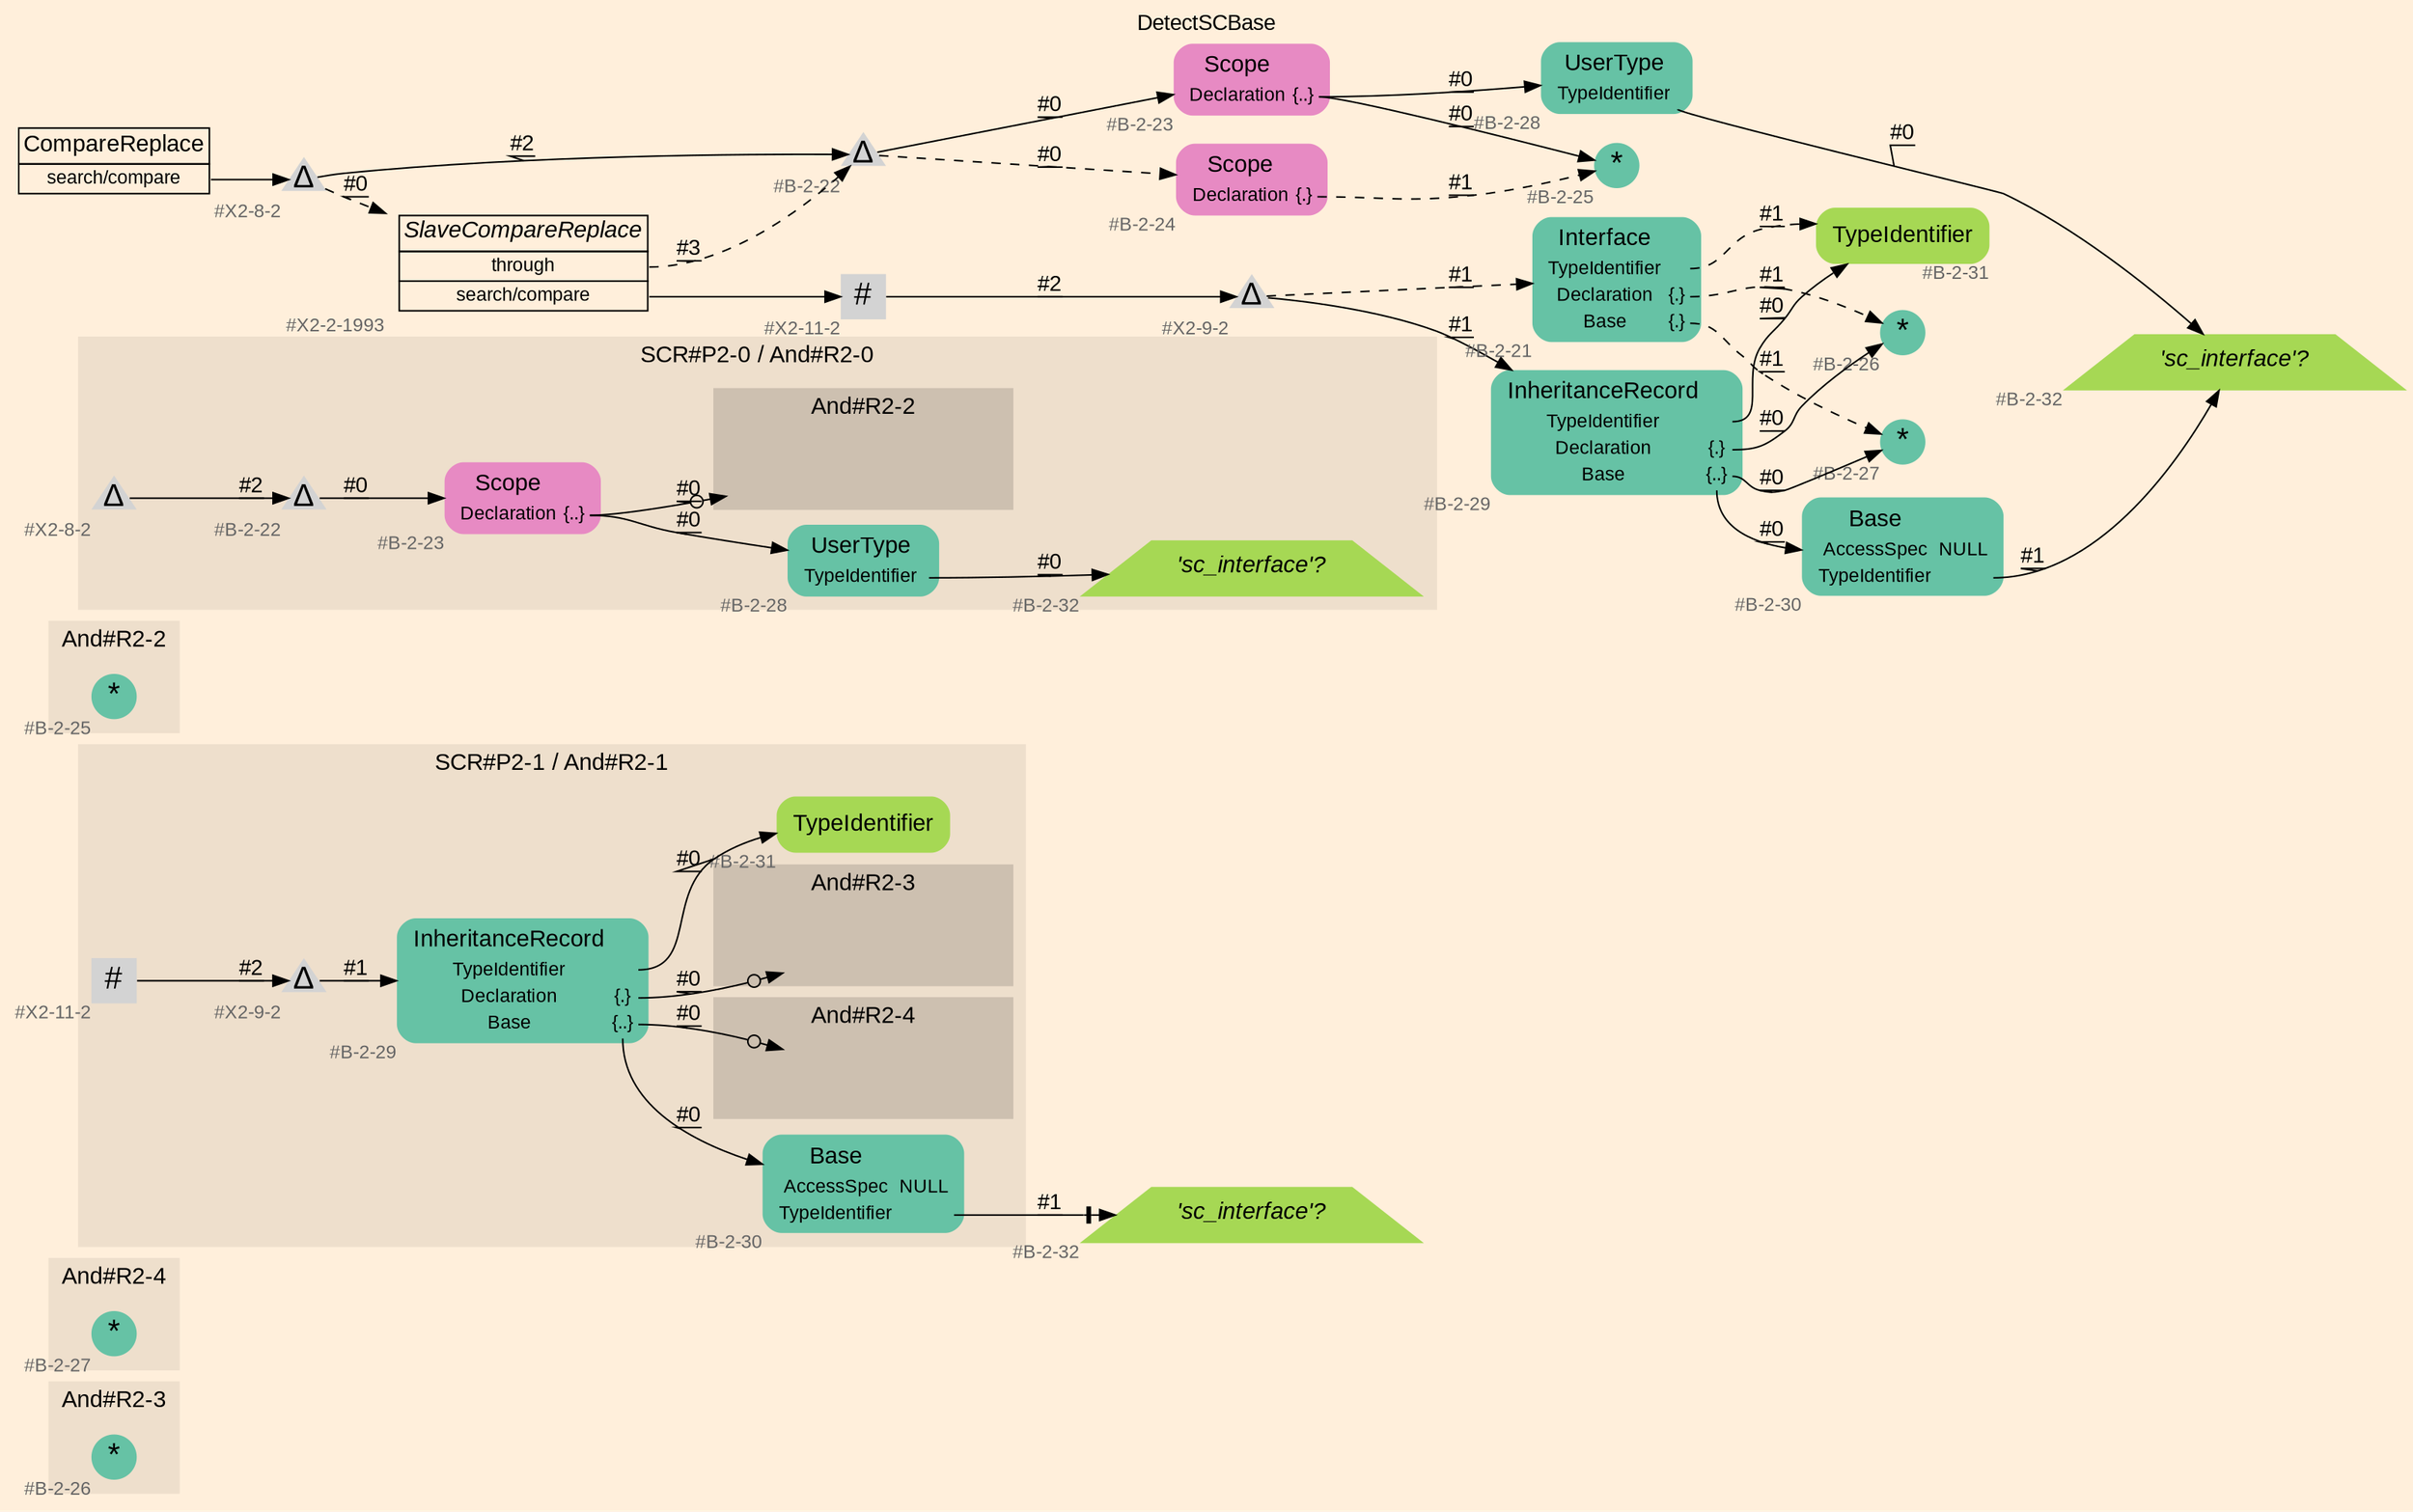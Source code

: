 digraph "DetectSCBase" {
label = "DetectSCBase"
labelloc = t
graph [
    rankdir = "LR"
    ranksep = 0.3
    bgcolor = antiquewhite1
    color = black
    fontcolor = black
    fontname = "Arial"
];
node [
    fontname = "Arial"
];
edge [
    fontname = "Arial"
];

// -------------------- figure And#R2-3 --------------------
// -------- region And#R2-3 ----------
subgraph "clusterAnd#R2-3" {
    label = "And#R2-3"
    style = "filled"
    color = antiquewhite2
    fontsize = "15"
    // -------- block And#R2-3/#B-2-26 ----------
    "And#R2-3/#B-2-26" [
        fillcolor = "/set28/1"
        xlabel = "#B-2-26"
        fontsize = "12"
        fontcolor = grey40
        shape = "circle"
        label = <<FONT COLOR="black" POINT-SIZE="20">*</FONT>>
        style = "filled"
        penwidth = 0.0
        fixedsize = true
        width = 0.4
        height = 0.4
    ];
    
}


// -------------------- figure And#R2-4 --------------------
// -------- region And#R2-4 ----------
subgraph "clusterAnd#R2-4" {
    label = "And#R2-4"
    style = "filled"
    color = antiquewhite2
    fontsize = "15"
    // -------- block And#R2-4/#B-2-27 ----------
    "And#R2-4/#B-2-27" [
        fillcolor = "/set28/1"
        xlabel = "#B-2-27"
        fontsize = "12"
        fontcolor = grey40
        shape = "circle"
        label = <<FONT COLOR="black" POINT-SIZE="20">*</FONT>>
        style = "filled"
        penwidth = 0.0
        fixedsize = true
        width = 0.4
        height = 0.4
    ];
    
}


// -------------------- figure And#R2-1 --------------------
// -------- region And#R2-1 ----------
subgraph "clusterAnd#R2-1" {
    label = "SCR#P2-1 / And#R2-1"
    style = "filled"
    color = antiquewhite2
    fontsize = "15"
    // -------- block And#R2-1/#X2-11-2 ----------
    "And#R2-1/#X2-11-2" [
        xlabel = "#X2-11-2"
        fontsize = "12"
        fontcolor = grey40
        shape = "square"
        label = <<FONT COLOR="black" POINT-SIZE="20">#</FONT>>
        style = "filled"
        penwidth = 0.0
        fixedsize = true
        width = 0.4
        height = 0.4
    ];
    
    // -------- block And#R2-1/#B-2-30 ----------
    "And#R2-1/#B-2-30" [
        fillcolor = "/set28/1"
        xlabel = "#B-2-30"
        fontsize = "12"
        fontcolor = grey40
        shape = "plaintext"
        label = <<TABLE BORDER="0" CELLBORDER="0" CELLSPACING="0">
         <TR><TD><FONT COLOR="black" POINT-SIZE="15">Base</FONT></TD></TR>
         <TR><TD><FONT COLOR="black" POINT-SIZE="12">AccessSpec</FONT></TD><TD PORT="port0"><FONT COLOR="black" POINT-SIZE="12">NULL</FONT></TD></TR>
         <TR><TD><FONT COLOR="black" POINT-SIZE="12">TypeIdentifier</FONT></TD><TD PORT="port1"></TD></TR>
        </TABLE>>
        style = "rounded,filled"
    ];
    
    // -------- block And#R2-1/#X2-9-2 ----------
    "And#R2-1/#X2-9-2" [
        xlabel = "#X2-9-2"
        fontsize = "12"
        fontcolor = grey40
        shape = "triangle"
        label = <<FONT COLOR="black" POINT-SIZE="20">Δ</FONT>>
        style = "filled"
        penwidth = 0.0
        fixedsize = true
        width = 0.4
        height = 0.4
    ];
    
    // -------- block And#R2-1/#B-2-31 ----------
    "And#R2-1/#B-2-31" [
        fillcolor = "/set28/5"
        xlabel = "#B-2-31"
        fontsize = "12"
        fontcolor = grey40
        shape = "plaintext"
        label = <<TABLE BORDER="0" CELLBORDER="0" CELLSPACING="0">
         <TR><TD><FONT COLOR="black" POINT-SIZE="15">TypeIdentifier</FONT></TD></TR>
        </TABLE>>
        style = "rounded,filled"
    ];
    
    // -------- block And#R2-1/#B-2-29 ----------
    "And#R2-1/#B-2-29" [
        fillcolor = "/set28/1"
        xlabel = "#B-2-29"
        fontsize = "12"
        fontcolor = grey40
        shape = "plaintext"
        label = <<TABLE BORDER="0" CELLBORDER="0" CELLSPACING="0">
         <TR><TD><FONT COLOR="black" POINT-SIZE="15">InheritanceRecord</FONT></TD></TR>
         <TR><TD><FONT COLOR="black" POINT-SIZE="12">TypeIdentifier</FONT></TD><TD PORT="port0"></TD></TR>
         <TR><TD><FONT COLOR="black" POINT-SIZE="12">Declaration</FONT></TD><TD PORT="port1"><FONT COLOR="black" POINT-SIZE="12">{.}</FONT></TD></TR>
         <TR><TD><FONT COLOR="black" POINT-SIZE="12">Base</FONT></TD><TD PORT="port2"><FONT COLOR="black" POINT-SIZE="12">{..}</FONT></TD></TR>
        </TABLE>>
        style = "rounded,filled"
    ];
    
    // -------- region And#R2-1/And#R2-3 ----------
    subgraph "clusterAnd#R2-1/And#R2-3" {
        label = "And#R2-3"
        style = "filled"
        color = antiquewhite3
        fontsize = "15"
        // -------- block And#R2-1/And#R2-3/#B-2-26 ----------
        "And#R2-1/And#R2-3/#B-2-26" [
            fillcolor = "/set28/1"
            xlabel = "#B-2-26"
            fontsize = "12"
            fontcolor = grey40
            shape = "none"
            style = "invisible"
        ];
        
    }
    
    // -------- region And#R2-1/And#R2-4 ----------
    subgraph "clusterAnd#R2-1/And#R2-4" {
        label = "And#R2-4"
        style = "filled"
        color = antiquewhite3
        fontsize = "15"
        // -------- block And#R2-1/And#R2-4/#B-2-27 ----------
        "And#R2-1/And#R2-4/#B-2-27" [
            fillcolor = "/set28/1"
            xlabel = "#B-2-27"
            fontsize = "12"
            fontcolor = grey40
            shape = "none"
            style = "invisible"
        ];
        
    }
    
}

// -------- block And#R2-1/#B-2-32 ----------
"And#R2-1/#B-2-32" [
    fillcolor = "/set28/5"
    xlabel = "#B-2-32"
    fontsize = "12"
    fontcolor = grey40
    shape = "trapezium"
    label = <<FONT COLOR="black" POINT-SIZE="15"><I>'sc_interface'?</I></FONT>>
    style = "filled"
    penwidth = 0.0
];

"And#R2-1/#X2-11-2" -> "And#R2-1/#X2-9-2" [
    label = "#2"
    decorate = true
    color = black
    fontcolor = black
];

"And#R2-1/#B-2-30":port1 -> "And#R2-1/#B-2-32" [
    arrowhead="normalnonetee"
    label = "#1"
    decorate = true
    color = black
    fontcolor = black
];

"And#R2-1/#X2-9-2" -> "And#R2-1/#B-2-29" [
    label = "#1"
    decorate = true
    color = black
    fontcolor = black
];

"And#R2-1/#B-2-29":port0 -> "And#R2-1/#B-2-31" [
    label = "#0"
    decorate = true
    color = black
    fontcolor = black
];

"And#R2-1/#B-2-29":port1 -> "And#R2-1/And#R2-3/#B-2-26" [
    arrowhead="normalnoneodot"
    label = "#0"
    decorate = true
    color = black
    fontcolor = black
];

"And#R2-1/#B-2-29":port2 -> "And#R2-1/And#R2-4/#B-2-27" [
    arrowhead="normalnoneodot"
    label = "#0"
    decorate = true
    color = black
    fontcolor = black
];

"And#R2-1/#B-2-29":port2 -> "And#R2-1/#B-2-30" [
    label = "#0"
    decorate = true
    color = black
    fontcolor = black
];


// -------------------- figure And#R2-2 --------------------
// -------- region And#R2-2 ----------
subgraph "clusterAnd#R2-2" {
    label = "And#R2-2"
    style = "filled"
    color = antiquewhite2
    fontsize = "15"
    // -------- block And#R2-2/#B-2-25 ----------
    "And#R2-2/#B-2-25" [
        fillcolor = "/set28/1"
        xlabel = "#B-2-25"
        fontsize = "12"
        fontcolor = grey40
        shape = "circle"
        label = <<FONT COLOR="black" POINT-SIZE="20">*</FONT>>
        style = "filled"
        penwidth = 0.0
        fixedsize = true
        width = 0.4
        height = 0.4
    ];
    
}


// -------------------- figure And#R2-0 --------------------
// -------- region And#R2-0 ----------
subgraph "clusterAnd#R2-0" {
    label = "SCR#P2-0 / And#R2-0"
    style = "filled"
    color = antiquewhite2
    fontsize = "15"
    // -------- block And#R2-0/#X2-8-2 ----------
    "And#R2-0/#X2-8-2" [
        xlabel = "#X2-8-2"
        fontsize = "12"
        fontcolor = grey40
        shape = "triangle"
        label = <<FONT COLOR="black" POINT-SIZE="20">Δ</FONT>>
        style = "filled"
        penwidth = 0.0
        fixedsize = true
        width = 0.4
        height = 0.4
    ];
    
    // -------- block And#R2-0/#B-2-23 ----------
    "And#R2-0/#B-2-23" [
        fillcolor = "/set28/4"
        xlabel = "#B-2-23"
        fontsize = "12"
        fontcolor = grey40
        shape = "plaintext"
        label = <<TABLE BORDER="0" CELLBORDER="0" CELLSPACING="0">
         <TR><TD><FONT COLOR="black" POINT-SIZE="15">Scope</FONT></TD></TR>
         <TR><TD><FONT COLOR="black" POINT-SIZE="12">Declaration</FONT></TD><TD PORT="port0"><FONT COLOR="black" POINT-SIZE="12">{..}</FONT></TD></TR>
        </TABLE>>
        style = "rounded,filled"
    ];
    
    // -------- block And#R2-0/#B-2-22 ----------
    "And#R2-0/#B-2-22" [
        xlabel = "#B-2-22"
        fontsize = "12"
        fontcolor = grey40
        shape = "triangle"
        label = <<FONT COLOR="black" POINT-SIZE="20">Δ</FONT>>
        style = "filled"
        penwidth = 0.0
        fixedsize = true
        width = 0.4
        height = 0.4
    ];
    
    // -------- block And#R2-0/#B-2-28 ----------
    "And#R2-0/#B-2-28" [
        fillcolor = "/set28/1"
        xlabel = "#B-2-28"
        fontsize = "12"
        fontcolor = grey40
        shape = "plaintext"
        label = <<TABLE BORDER="0" CELLBORDER="0" CELLSPACING="0">
         <TR><TD><FONT COLOR="black" POINT-SIZE="15">UserType</FONT></TD></TR>
         <TR><TD><FONT COLOR="black" POINT-SIZE="12">TypeIdentifier</FONT></TD><TD PORT="port0"></TD></TR>
        </TABLE>>
        style = "rounded,filled"
    ];
    
    // -------- block And#R2-0/#B-2-32 ----------
    "And#R2-0/#B-2-32" [
        fillcolor = "/set28/5"
        xlabel = "#B-2-32"
        fontsize = "12"
        fontcolor = grey40
        shape = "trapezium"
        label = <<FONT COLOR="black" POINT-SIZE="15"><I>'sc_interface'?</I></FONT>>
        style = "filled"
        penwidth = 0.0
    ];
    
    // -------- region And#R2-0/And#R2-2 ----------
    subgraph "clusterAnd#R2-0/And#R2-2" {
        label = "And#R2-2"
        style = "filled"
        color = antiquewhite3
        fontsize = "15"
        // -------- block And#R2-0/And#R2-2/#B-2-25 ----------
        "And#R2-0/And#R2-2/#B-2-25" [
            fillcolor = "/set28/1"
            xlabel = "#B-2-25"
            fontsize = "12"
            fontcolor = grey40
            shape = "none"
            style = "invisible"
        ];
        
    }
    
}

"And#R2-0/#X2-8-2" -> "And#R2-0/#B-2-22" [
    label = "#2"
    decorate = true
    color = black
    fontcolor = black
];

"And#R2-0/#B-2-23":port0 -> "And#R2-0/And#R2-2/#B-2-25" [
    arrowhead="normalnoneodot"
    label = "#0"
    decorate = true
    color = black
    fontcolor = black
];

"And#R2-0/#B-2-23":port0 -> "And#R2-0/#B-2-28" [
    label = "#0"
    decorate = true
    color = black
    fontcolor = black
];

"And#R2-0/#B-2-22" -> "And#R2-0/#B-2-23" [
    label = "#0"
    decorate = true
    color = black
    fontcolor = black
];

"And#R2-0/#B-2-28":port0 -> "And#R2-0/#B-2-32" [
    label = "#0"
    decorate = true
    color = black
    fontcolor = black
];


// -------------------- transformation figure --------------------
// -------- block CR#X2-10-2 ----------
"CR#X2-10-2" [
    fillcolor = antiquewhite1
    fontsize = "12"
    fontcolor = grey40
    shape = "plaintext"
    label = <<TABLE BORDER="0" CELLBORDER="1" CELLSPACING="0">
     <TR><TD><FONT COLOR="black" POINT-SIZE="15">CompareReplace</FONT></TD></TR>
     <TR><TD PORT="port0"><FONT COLOR="black" POINT-SIZE="12">search/compare</FONT></TD></TR>
    </TABLE>>
    style = "filled"
    color = black
];

// -------- block #X2-8-2 ----------
"#X2-8-2" [
    xlabel = "#X2-8-2"
    fontsize = "12"
    fontcolor = grey40
    shape = "triangle"
    label = <<FONT COLOR="black" POINT-SIZE="20">Δ</FONT>>
    style = "filled"
    penwidth = 0.0
    fixedsize = true
    width = 0.4
    height = 0.4
];

// -------- block #B-2-22 ----------
"#B-2-22" [
    xlabel = "#B-2-22"
    fontsize = "12"
    fontcolor = grey40
    shape = "triangle"
    label = <<FONT COLOR="black" POINT-SIZE="20">Δ</FONT>>
    style = "filled"
    penwidth = 0.0
    fixedsize = true
    width = 0.4
    height = 0.4
];

// -------- block #B-2-23 ----------
"#B-2-23" [
    fillcolor = "/set28/4"
    xlabel = "#B-2-23"
    fontsize = "12"
    fontcolor = grey40
    shape = "plaintext"
    label = <<TABLE BORDER="0" CELLBORDER="0" CELLSPACING="0">
     <TR><TD><FONT COLOR="black" POINT-SIZE="15">Scope</FONT></TD></TR>
     <TR><TD><FONT COLOR="black" POINT-SIZE="12">Declaration</FONT></TD><TD PORT="port0"><FONT COLOR="black" POINT-SIZE="12">{..}</FONT></TD></TR>
    </TABLE>>
    style = "rounded,filled"
];

// -------- block #B-2-25 ----------
"#B-2-25" [
    fillcolor = "/set28/1"
    xlabel = "#B-2-25"
    fontsize = "12"
    fontcolor = grey40
    shape = "circle"
    label = <<FONT COLOR="black" POINT-SIZE="20">*</FONT>>
    style = "filled"
    penwidth = 0.0
    fixedsize = true
    width = 0.4
    height = 0.4
];

// -------- block #B-2-28 ----------
"#B-2-28" [
    fillcolor = "/set28/1"
    xlabel = "#B-2-28"
    fontsize = "12"
    fontcolor = grey40
    shape = "plaintext"
    label = <<TABLE BORDER="0" CELLBORDER="0" CELLSPACING="0">
     <TR><TD><FONT COLOR="black" POINT-SIZE="15">UserType</FONT></TD></TR>
     <TR><TD><FONT COLOR="black" POINT-SIZE="12">TypeIdentifier</FONT></TD><TD PORT="port0"></TD></TR>
    </TABLE>>
    style = "rounded,filled"
];

// -------- block #B-2-32 ----------
"#B-2-32" [
    fillcolor = "/set28/5"
    xlabel = "#B-2-32"
    fontsize = "12"
    fontcolor = grey40
    shape = "trapezium"
    label = <<FONT COLOR="black" POINT-SIZE="15"><I>'sc_interface'?</I></FONT>>
    style = "filled"
    penwidth = 0.0
];

// -------- block #B-2-24 ----------
"#B-2-24" [
    fillcolor = "/set28/4"
    xlabel = "#B-2-24"
    fontsize = "12"
    fontcolor = grey40
    shape = "plaintext"
    label = <<TABLE BORDER="0" CELLBORDER="0" CELLSPACING="0">
     <TR><TD><FONT COLOR="black" POINT-SIZE="15">Scope</FONT></TD></TR>
     <TR><TD><FONT COLOR="black" POINT-SIZE="12">Declaration</FONT></TD><TD PORT="port0"><FONT COLOR="black" POINT-SIZE="12">{.}</FONT></TD></TR>
    </TABLE>>
    style = "rounded,filled"
];

// -------- block #X2-2-1993 ----------
"#X2-2-1993" [
    fillcolor = antiquewhite1
    xlabel = "#X2-2-1993"
    fontsize = "12"
    fontcolor = grey40
    shape = "plaintext"
    label = <<TABLE BORDER="0" CELLBORDER="1" CELLSPACING="0">
     <TR><TD><FONT COLOR="black" POINT-SIZE="15"><I>SlaveCompareReplace</I></FONT></TD></TR>
     <TR><TD PORT="port0"><FONT COLOR="black" POINT-SIZE="12">through</FONT></TD></TR>
     <TR><TD PORT="port1"><FONT COLOR="black" POINT-SIZE="12">search/compare</FONT></TD></TR>
    </TABLE>>
    style = "filled"
    color = black
];

// -------- block #X2-11-2 ----------
"#X2-11-2" [
    xlabel = "#X2-11-2"
    fontsize = "12"
    fontcolor = grey40
    shape = "square"
    label = <<FONT COLOR="black" POINT-SIZE="20">#</FONT>>
    style = "filled"
    penwidth = 0.0
    fixedsize = true
    width = 0.4
    height = 0.4
];

// -------- block #X2-9-2 ----------
"#X2-9-2" [
    xlabel = "#X2-9-2"
    fontsize = "12"
    fontcolor = grey40
    shape = "triangle"
    label = <<FONT COLOR="black" POINT-SIZE="20">Δ</FONT>>
    style = "filled"
    penwidth = 0.0
    fixedsize = true
    width = 0.4
    height = 0.4
];

// -------- block #B-2-29 ----------
"#B-2-29" [
    fillcolor = "/set28/1"
    xlabel = "#B-2-29"
    fontsize = "12"
    fontcolor = grey40
    shape = "plaintext"
    label = <<TABLE BORDER="0" CELLBORDER="0" CELLSPACING="0">
     <TR><TD><FONT COLOR="black" POINT-SIZE="15">InheritanceRecord</FONT></TD></TR>
     <TR><TD><FONT COLOR="black" POINT-SIZE="12">TypeIdentifier</FONT></TD><TD PORT="port0"></TD></TR>
     <TR><TD><FONT COLOR="black" POINT-SIZE="12">Declaration</FONT></TD><TD PORT="port1"><FONT COLOR="black" POINT-SIZE="12">{.}</FONT></TD></TR>
     <TR><TD><FONT COLOR="black" POINT-SIZE="12">Base</FONT></TD><TD PORT="port2"><FONT COLOR="black" POINT-SIZE="12">{..}</FONT></TD></TR>
    </TABLE>>
    style = "rounded,filled"
];

// -------- block #B-2-31 ----------
"#B-2-31" [
    fillcolor = "/set28/5"
    xlabel = "#B-2-31"
    fontsize = "12"
    fontcolor = grey40
    shape = "plaintext"
    label = <<TABLE BORDER="0" CELLBORDER="0" CELLSPACING="0">
     <TR><TD><FONT COLOR="black" POINT-SIZE="15">TypeIdentifier</FONT></TD></TR>
    </TABLE>>
    style = "rounded,filled"
];

// -------- block #B-2-26 ----------
"#B-2-26" [
    fillcolor = "/set28/1"
    xlabel = "#B-2-26"
    fontsize = "12"
    fontcolor = grey40
    shape = "circle"
    label = <<FONT COLOR="black" POINT-SIZE="20">*</FONT>>
    style = "filled"
    penwidth = 0.0
    fixedsize = true
    width = 0.4
    height = 0.4
];

// -------- block #B-2-27 ----------
"#B-2-27" [
    fillcolor = "/set28/1"
    xlabel = "#B-2-27"
    fontsize = "12"
    fontcolor = grey40
    shape = "circle"
    label = <<FONT COLOR="black" POINT-SIZE="20">*</FONT>>
    style = "filled"
    penwidth = 0.0
    fixedsize = true
    width = 0.4
    height = 0.4
];

// -------- block #B-2-30 ----------
"#B-2-30" [
    fillcolor = "/set28/1"
    xlabel = "#B-2-30"
    fontsize = "12"
    fontcolor = grey40
    shape = "plaintext"
    label = <<TABLE BORDER="0" CELLBORDER="0" CELLSPACING="0">
     <TR><TD><FONT COLOR="black" POINT-SIZE="15">Base</FONT></TD></TR>
     <TR><TD><FONT COLOR="black" POINT-SIZE="12">AccessSpec</FONT></TD><TD PORT="port0"><FONT COLOR="black" POINT-SIZE="12">NULL</FONT></TD></TR>
     <TR><TD><FONT COLOR="black" POINT-SIZE="12">TypeIdentifier</FONT></TD><TD PORT="port1"></TD></TR>
    </TABLE>>
    style = "rounded,filled"
];

// -------- block #B-2-21 ----------
"#B-2-21" [
    fillcolor = "/set28/1"
    xlabel = "#B-2-21"
    fontsize = "12"
    fontcolor = grey40
    shape = "plaintext"
    label = <<TABLE BORDER="0" CELLBORDER="0" CELLSPACING="0">
     <TR><TD><FONT COLOR="black" POINT-SIZE="15">Interface</FONT></TD></TR>
     <TR><TD><FONT COLOR="black" POINT-SIZE="12">TypeIdentifier</FONT></TD><TD PORT="port0"></TD></TR>
     <TR><TD><FONT COLOR="black" POINT-SIZE="12">Declaration</FONT></TD><TD PORT="port1"><FONT COLOR="black" POINT-SIZE="12">{.}</FONT></TD></TR>
     <TR><TD><FONT COLOR="black" POINT-SIZE="12">Base</FONT></TD><TD PORT="port2"><FONT COLOR="black" POINT-SIZE="12">{.}</FONT></TD></TR>
    </TABLE>>
    style = "rounded,filled"
];

"CR#X2-10-2":port0 -> "#X2-8-2" [
    label = ""
    decorate = true
    color = black
    fontcolor = black
];

"#X2-8-2" -> "#B-2-22" [
    label = "#2"
    decorate = true
    color = black
    fontcolor = black
];

"#X2-8-2" -> "#X2-2-1993" [
    style="dashed"
    label = "#0"
    decorate = true
    color = black
    fontcolor = black
];

"#B-2-22" -> "#B-2-23" [
    label = "#0"
    decorate = true
    color = black
    fontcolor = black
];

"#B-2-22" -> "#B-2-24" [
    style="dashed"
    label = "#0"
    decorate = true
    color = black
    fontcolor = black
];

"#B-2-23":port0 -> "#B-2-25" [
    label = "#0"
    decorate = true
    color = black
    fontcolor = black
];

"#B-2-23":port0 -> "#B-2-28" [
    label = "#0"
    decorate = true
    color = black
    fontcolor = black
];

"#B-2-28":port0 -> "#B-2-32" [
    label = "#0"
    decorate = true
    color = black
    fontcolor = black
];

"#B-2-24":port0 -> "#B-2-25" [
    style="dashed"
    label = "#1"
    decorate = true
    color = black
    fontcolor = black
];

"#X2-2-1993":port0 -> "#B-2-22" [
    style="dashed"
    label = "#3"
    decorate = true
    color = black
    fontcolor = black
];

"#X2-2-1993":port1 -> "#X2-11-2" [
    label = ""
    decorate = true
    color = black
    fontcolor = black
];

"#X2-11-2" -> "#X2-9-2" [
    label = "#2"
    decorate = true
    color = black
    fontcolor = black
];

"#X2-9-2" -> "#B-2-29" [
    label = "#1"
    decorate = true
    color = black
    fontcolor = black
];

"#X2-9-2" -> "#B-2-21" [
    style="dashed"
    label = "#1"
    decorate = true
    color = black
    fontcolor = black
];

"#B-2-29":port0 -> "#B-2-31" [
    label = "#0"
    decorate = true
    color = black
    fontcolor = black
];

"#B-2-29":port1 -> "#B-2-26" [
    label = "#0"
    decorate = true
    color = black
    fontcolor = black
];

"#B-2-29":port2 -> "#B-2-27" [
    label = "#0"
    decorate = true
    color = black
    fontcolor = black
];

"#B-2-29":port2 -> "#B-2-30" [
    label = "#0"
    decorate = true
    color = black
    fontcolor = black
];

"#B-2-30":port1 -> "#B-2-32" [
    label = "#1"
    decorate = true
    color = black
    fontcolor = black
];

"#B-2-21":port0 -> "#B-2-31" [
    style="dashed"
    label = "#1"
    decorate = true
    color = black
    fontcolor = black
];

"#B-2-21":port1 -> "#B-2-26" [
    style="dashed"
    label = "#1"
    decorate = true
    color = black
    fontcolor = black
];

"#B-2-21":port2 -> "#B-2-27" [
    style="dashed"
    label = "#1"
    decorate = true
    color = black
    fontcolor = black
];


}
